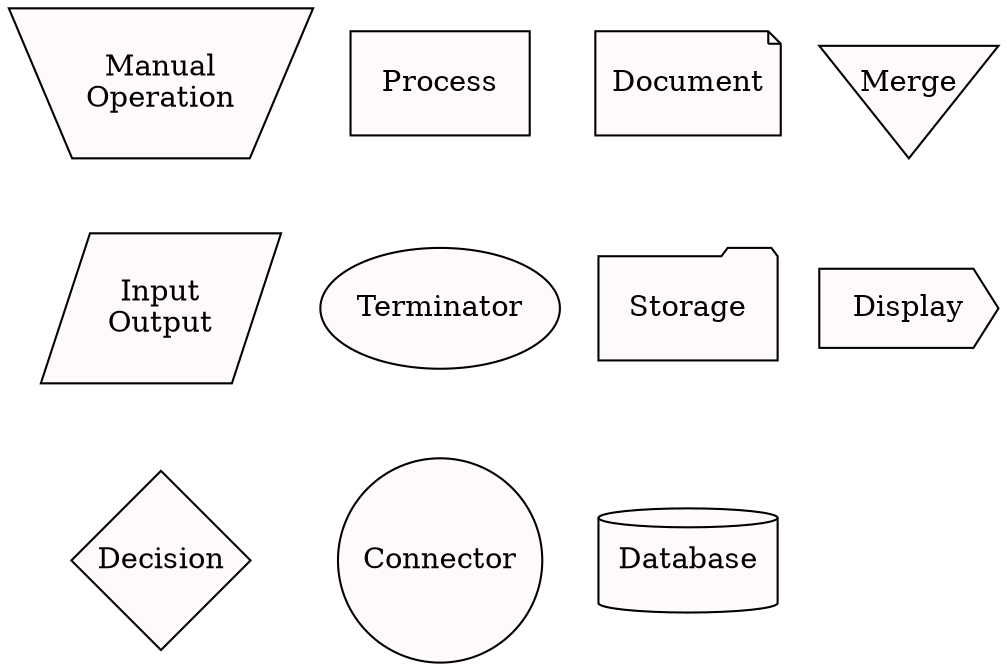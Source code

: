 digraph flowchart_symbols {
    bgcolor=invis
    node [style=filled fillcolor=snow]
    edge [style=invis]
    manual_op [shape=invtrapezium label="Manual\nOperation" height="1"]
    io [shape=parallelogram label="Input\nOutput" height="1"]
    decision [shape=diamond label="Decision" fixedsize="True", height="1.2", width="1.2"]
    process [shape=box label="Process" height=0.7 width=1.2]
    terminator [shape=ellipse label="Terminator" height=".8" width="1.6"]
    connector [shape=circle label="Connector" height=".8"]
    storage [shape=folder label="Storage" height=0.7 width=1.2]
    db [shape=cylinder label="Database" height=0.7 width=1.2]
    document [shape=note label="Document" height=0.7 width=1.2]
    merge [shape=invtriangle label="Merge" fixedsize="True", height="1", width="1.2"]
    display [shape=cds label="Display" height=0.7 width=1.2]
    manual_op -> io -> decision
    process -> terminator -> connector
    document -> storage -> db
    merge -> display
}
